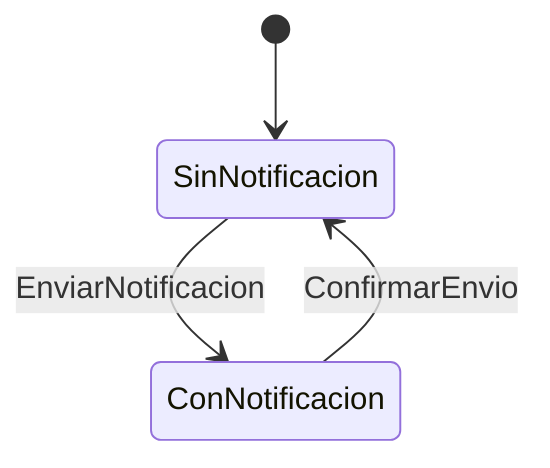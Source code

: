 stateDiagram
    [*] --> SinNotificacion
    SinNotificacion --> ConNotificacion: EnviarNotificacion
    ConNotificacion --> SinNotificacion: ConfirmarEnvio